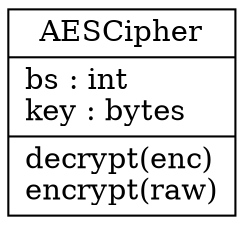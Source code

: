 digraph "classes" {
rankdir=BT
charset="utf-8"
"AESCipher.AESCipher" [color="black", fontcolor="black", label="{AESCipher|bs : int\lkey : bytes\l|decrypt(enc)\lencrypt(raw)\l}", shape="record", style="solid"];
}
